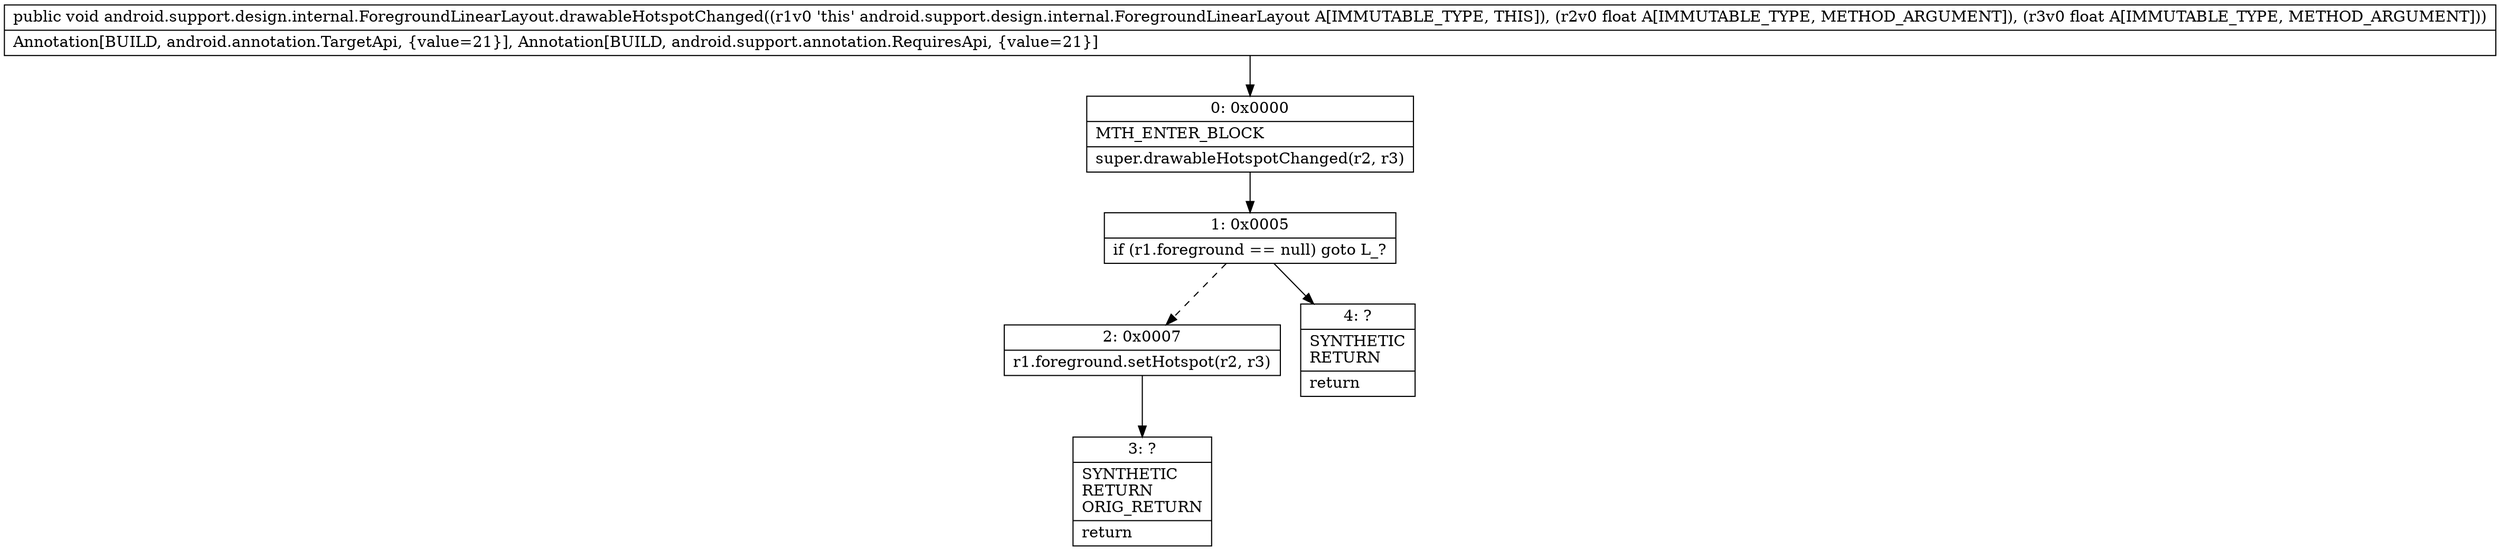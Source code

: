 digraph "CFG forandroid.support.design.internal.ForegroundLinearLayout.drawableHotspotChanged(FF)V" {
Node_0 [shape=record,label="{0\:\ 0x0000|MTH_ENTER_BLOCK\l|super.drawableHotspotChanged(r2, r3)\l}"];
Node_1 [shape=record,label="{1\:\ 0x0005|if (r1.foreground == null) goto L_?\l}"];
Node_2 [shape=record,label="{2\:\ 0x0007|r1.foreground.setHotspot(r2, r3)\l}"];
Node_3 [shape=record,label="{3\:\ ?|SYNTHETIC\lRETURN\lORIG_RETURN\l|return\l}"];
Node_4 [shape=record,label="{4\:\ ?|SYNTHETIC\lRETURN\l|return\l}"];
MethodNode[shape=record,label="{public void android.support.design.internal.ForegroundLinearLayout.drawableHotspotChanged((r1v0 'this' android.support.design.internal.ForegroundLinearLayout A[IMMUTABLE_TYPE, THIS]), (r2v0 float A[IMMUTABLE_TYPE, METHOD_ARGUMENT]), (r3v0 float A[IMMUTABLE_TYPE, METHOD_ARGUMENT]))  | Annotation[BUILD, android.annotation.TargetApi, \{value=21\}], Annotation[BUILD, android.support.annotation.RequiresApi, \{value=21\}]\l}"];
MethodNode -> Node_0;
Node_0 -> Node_1;
Node_1 -> Node_2[style=dashed];
Node_1 -> Node_4;
Node_2 -> Node_3;
}

